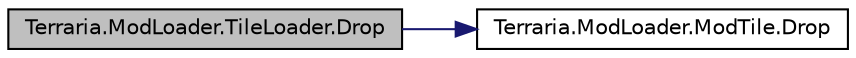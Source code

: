 digraph "Terraria.ModLoader.TileLoader.Drop"
{
  edge [fontname="Helvetica",fontsize="10",labelfontname="Helvetica",labelfontsize="10"];
  node [fontname="Helvetica",fontsize="10",shape=record];
  rankdir="LR";
  Node62 [label="Terraria.ModLoader.TileLoader.Drop",height=0.2,width=0.4,color="black", fillcolor="grey75", style="filled", fontcolor="black"];
  Node62 -> Node63 [color="midnightblue",fontsize="10",style="solid",fontname="Helvetica"];
  Node63 [label="Terraria.ModLoader.ModTile.Drop",height=0.2,width=0.4,color="black", fillcolor="white", style="filled",URL="$class_terraria_1_1_mod_loader_1_1_mod_tile.html#a4f20ca4fe1f750102f13679bf7349b81",tooltip="Allows you to customize which items the tile at the given coordinates drops. Remember that the x..."];
}
